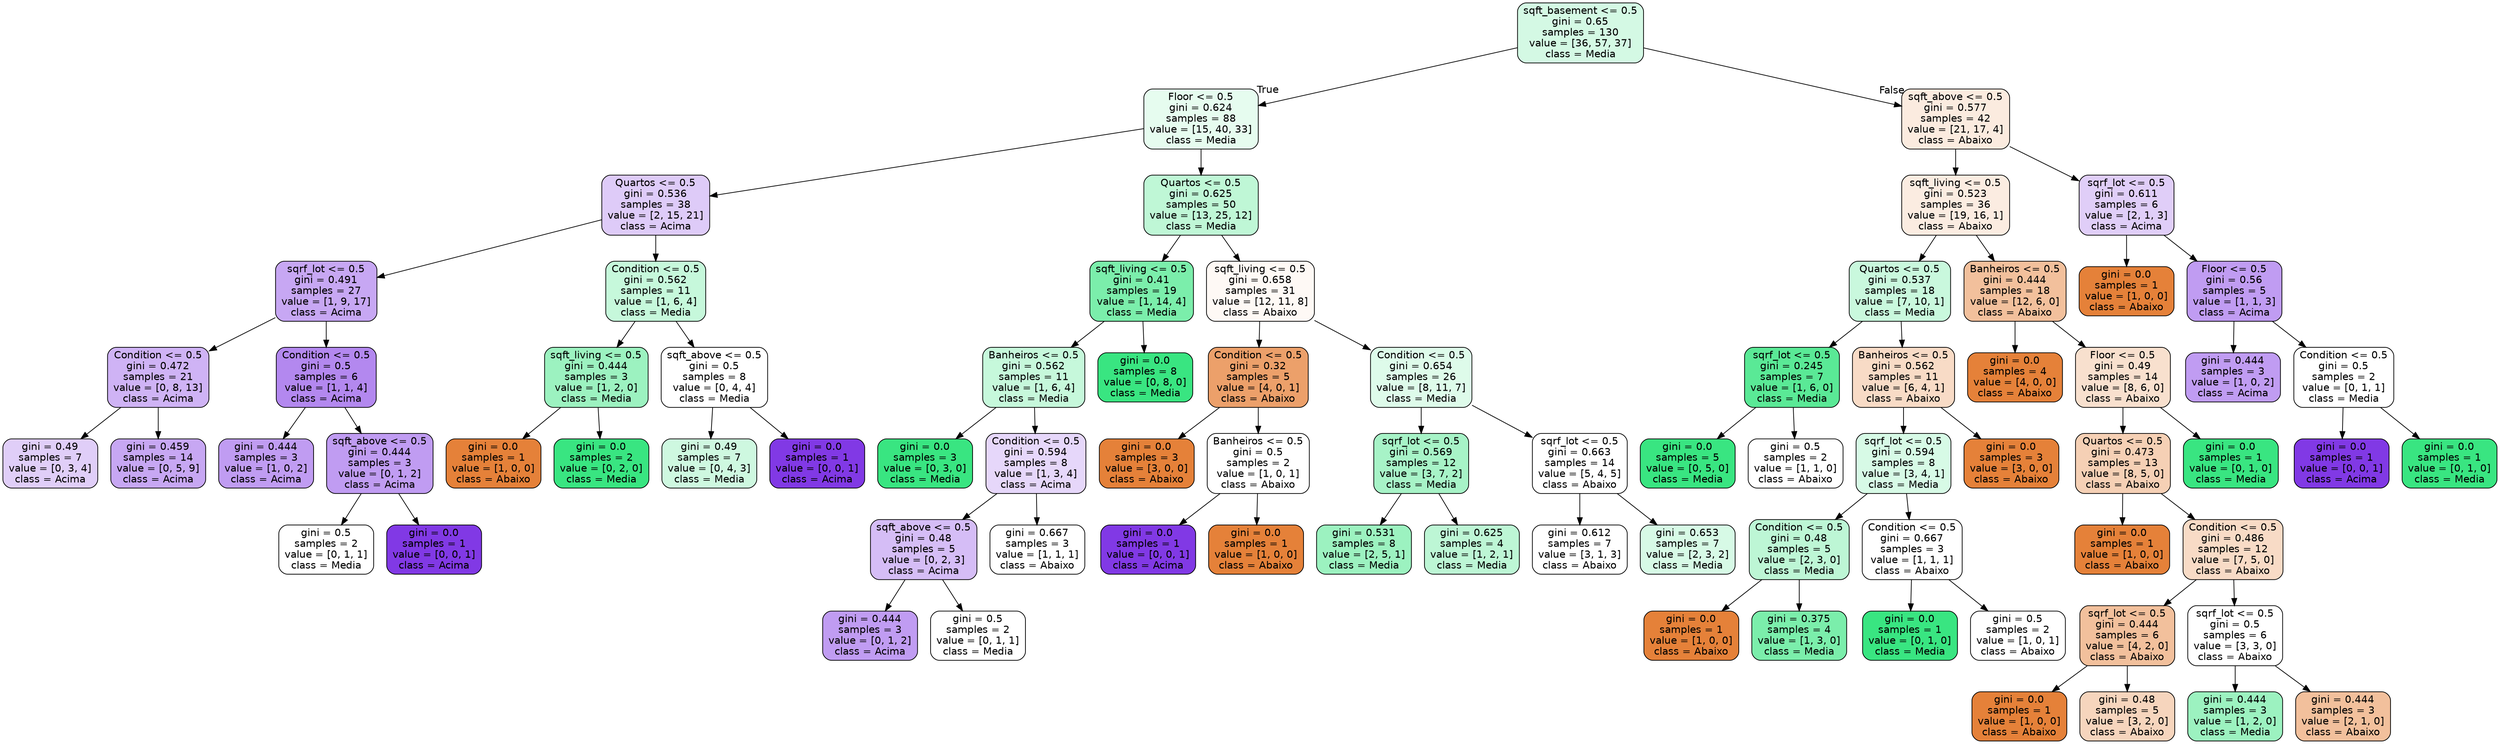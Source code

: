digraph Tree {
node [shape=box, style="filled, rounded", color="black", fontname=helvetica] ;
edge [fontname=helvetica] ;
0 [label="sqft_basement <= 0.5\ngini = 0.65\nsamples = 130\nvalue = [36, 57, 37]\nclass = Media", fillcolor="#d4f9e4"] ;
1 [label="Floor <= 0.5\ngini = 0.624\nsamples = 88\nvalue = [15, 40, 33]\nclass = Media", fillcolor="#e6fcef"] ;
0 -> 1 [labeldistance=2.5, labelangle=45, headlabel="True"] ;
2 [label="Quartos <= 0.5\ngini = 0.536\nsamples = 38\nvalue = [2, 15, 21]\nclass = Acima", fillcolor="#decbf8"] ;
1 -> 2 ;
3 [label="sqrf_lot <= 0.5\ngini = 0.491\nsamples = 27\nvalue = [1, 9, 17]\nclass = Acima", fillcolor="#c7a7f3"] ;
2 -> 3 ;
4 [label="Condition <= 0.5\ngini = 0.472\nsamples = 21\nvalue = [0, 8, 13]\nclass = Acima", fillcolor="#cfb3f5"] ;
3 -> 4 ;
5 [label="gini = 0.49\nsamples = 7\nvalue = [0, 3, 4]\nclass = Acima", fillcolor="#e0cef8"] ;
4 -> 5 ;
6 [label="gini = 0.459\nsamples = 14\nvalue = [0, 5, 9]\nclass = Acima", fillcolor="#c7a7f3"] ;
4 -> 6 ;
7 [label="Condition <= 0.5\ngini = 0.5\nsamples = 6\nvalue = [1, 1, 4]\nclass = Acima", fillcolor="#b388ef"] ;
3 -> 7 ;
8 [label="gini = 0.444\nsamples = 3\nvalue = [1, 0, 2]\nclass = Acima", fillcolor="#c09cf2"] ;
7 -> 8 ;
9 [label="sqft_above <= 0.5\ngini = 0.444\nsamples = 3\nvalue = [0, 1, 2]\nclass = Acima", fillcolor="#c09cf2"] ;
7 -> 9 ;
10 [label="gini = 0.5\nsamples = 2\nvalue = [0, 1, 1]\nclass = Media", fillcolor="#ffffff"] ;
9 -> 10 ;
11 [label="gini = 0.0\nsamples = 1\nvalue = [0, 0, 1]\nclass = Acima", fillcolor="#8139e5"] ;
9 -> 11 ;
12 [label="Condition <= 0.5\ngini = 0.562\nsamples = 11\nvalue = [1, 6, 4]\nclass = Media", fillcolor="#c6f8db"] ;
2 -> 12 ;
13 [label="sqft_living <= 0.5\ngini = 0.444\nsamples = 3\nvalue = [1, 2, 0]\nclass = Media", fillcolor="#9cf2c0"] ;
12 -> 13 ;
14 [label="gini = 0.0\nsamples = 1\nvalue = [1, 0, 0]\nclass = Abaixo", fillcolor="#e58139"] ;
13 -> 14 ;
15 [label="gini = 0.0\nsamples = 2\nvalue = [0, 2, 0]\nclass = Media", fillcolor="#39e581"] ;
13 -> 15 ;
16 [label="sqft_above <= 0.5\ngini = 0.5\nsamples = 8\nvalue = [0, 4, 4]\nclass = Media", fillcolor="#ffffff"] ;
12 -> 16 ;
17 [label="gini = 0.49\nsamples = 7\nvalue = [0, 4, 3]\nclass = Media", fillcolor="#cef8e0"] ;
16 -> 17 ;
18 [label="gini = 0.0\nsamples = 1\nvalue = [0, 0, 1]\nclass = Acima", fillcolor="#8139e5"] ;
16 -> 18 ;
19 [label="Quartos <= 0.5\ngini = 0.625\nsamples = 50\nvalue = [13, 25, 12]\nclass = Media", fillcolor="#bff7d6"] ;
1 -> 19 ;
20 [label="sqft_living <= 0.5\ngini = 0.41\nsamples = 19\nvalue = [1, 14, 4]\nclass = Media", fillcolor="#7beeab"] ;
19 -> 20 ;
21 [label="Banheiros <= 0.5\ngini = 0.562\nsamples = 11\nvalue = [1, 6, 4]\nclass = Media", fillcolor="#c6f8db"] ;
20 -> 21 ;
22 [label="gini = 0.0\nsamples = 3\nvalue = [0, 3, 0]\nclass = Media", fillcolor="#39e581"] ;
21 -> 22 ;
23 [label="Condition <= 0.5\ngini = 0.594\nsamples = 8\nvalue = [1, 3, 4]\nclass = Acima", fillcolor="#e6d7fa"] ;
21 -> 23 ;
24 [label="sqft_above <= 0.5\ngini = 0.48\nsamples = 5\nvalue = [0, 2, 3]\nclass = Acima", fillcolor="#d5bdf6"] ;
23 -> 24 ;
25 [label="gini = 0.444\nsamples = 3\nvalue = [0, 1, 2]\nclass = Acima", fillcolor="#c09cf2"] ;
24 -> 25 ;
26 [label="gini = 0.5\nsamples = 2\nvalue = [0, 1, 1]\nclass = Media", fillcolor="#ffffff"] ;
24 -> 26 ;
27 [label="gini = 0.667\nsamples = 3\nvalue = [1, 1, 1]\nclass = Abaixo", fillcolor="#ffffff"] ;
23 -> 27 ;
28 [label="gini = 0.0\nsamples = 8\nvalue = [0, 8, 0]\nclass = Media", fillcolor="#39e581"] ;
20 -> 28 ;
29 [label="sqft_living <= 0.5\ngini = 0.658\nsamples = 31\nvalue = [12, 11, 8]\nclass = Abaixo", fillcolor="#fef9f5"] ;
19 -> 29 ;
30 [label="Condition <= 0.5\ngini = 0.32\nsamples = 5\nvalue = [4, 0, 1]\nclass = Abaixo", fillcolor="#eca06a"] ;
29 -> 30 ;
31 [label="gini = 0.0\nsamples = 3\nvalue = [3, 0, 0]\nclass = Abaixo", fillcolor="#e58139"] ;
30 -> 31 ;
32 [label="Banheiros <= 0.5\ngini = 0.5\nsamples = 2\nvalue = [1, 0, 1]\nclass = Abaixo", fillcolor="#ffffff"] ;
30 -> 32 ;
33 [label="gini = 0.0\nsamples = 1\nvalue = [0, 0, 1]\nclass = Acima", fillcolor="#8139e5"] ;
32 -> 33 ;
34 [label="gini = 0.0\nsamples = 1\nvalue = [1, 0, 0]\nclass = Abaixo", fillcolor="#e58139"] ;
32 -> 34 ;
35 [label="Condition <= 0.5\ngini = 0.654\nsamples = 26\nvalue = [8, 11, 7]\nclass = Media", fillcolor="#defbea"] ;
29 -> 35 ;
36 [label="sqrf_lot <= 0.5\ngini = 0.569\nsamples = 12\nvalue = [3, 7, 2]\nclass = Media", fillcolor="#a7f3c7"] ;
35 -> 36 ;
37 [label="gini = 0.531\nsamples = 8\nvalue = [2, 5, 1]\nclass = Media", fillcolor="#9cf2c0"] ;
36 -> 37 ;
38 [label="gini = 0.625\nsamples = 4\nvalue = [1, 2, 1]\nclass = Media", fillcolor="#bdf6d5"] ;
36 -> 38 ;
39 [label="sqrf_lot <= 0.5\ngini = 0.663\nsamples = 14\nvalue = [5, 4, 5]\nclass = Abaixo", fillcolor="#ffffff"] ;
35 -> 39 ;
40 [label="gini = 0.612\nsamples = 7\nvalue = [3, 1, 3]\nclass = Abaixo", fillcolor="#ffffff"] ;
39 -> 40 ;
41 [label="gini = 0.653\nsamples = 7\nvalue = [2, 3, 2]\nclass = Media", fillcolor="#d7fae6"] ;
39 -> 41 ;
42 [label="sqft_above <= 0.5\ngini = 0.577\nsamples = 42\nvalue = [21, 17, 4]\nclass = Abaixo", fillcolor="#fbebdf"] ;
0 -> 42 [labeldistance=2.5, labelangle=-45, headlabel="False"] ;
43 [label="sqft_living <= 0.5\ngini = 0.523\nsamples = 36\nvalue = [19, 16, 1]\nclass = Abaixo", fillcolor="#fbece1"] ;
42 -> 43 ;
44 [label="Quartos <= 0.5\ngini = 0.537\nsamples = 18\nvalue = [7, 10, 1]\nclass = Media", fillcolor="#c9f8dd"] ;
43 -> 44 ;
45 [label="sqrf_lot <= 0.5\ngini = 0.245\nsamples = 7\nvalue = [1, 6, 0]\nclass = Media", fillcolor="#5ae996"] ;
44 -> 45 ;
46 [label="gini = 0.0\nsamples = 5\nvalue = [0, 5, 0]\nclass = Media", fillcolor="#39e581"] ;
45 -> 46 ;
47 [label="gini = 0.5\nsamples = 2\nvalue = [1, 1, 0]\nclass = Abaixo", fillcolor="#ffffff"] ;
45 -> 47 ;
48 [label="Banheiros <= 0.5\ngini = 0.562\nsamples = 11\nvalue = [6, 4, 1]\nclass = Abaixo", fillcolor="#f8dbc6"] ;
44 -> 48 ;
49 [label="sqrf_lot <= 0.5\ngini = 0.594\nsamples = 8\nvalue = [3, 4, 1]\nclass = Media", fillcolor="#d7fae6"] ;
48 -> 49 ;
50 [label="Condition <= 0.5\ngini = 0.48\nsamples = 5\nvalue = [2, 3, 0]\nclass = Media", fillcolor="#bdf6d5"] ;
49 -> 50 ;
51 [label="gini = 0.0\nsamples = 1\nvalue = [1, 0, 0]\nclass = Abaixo", fillcolor="#e58139"] ;
50 -> 51 ;
52 [label="gini = 0.375\nsamples = 4\nvalue = [1, 3, 0]\nclass = Media", fillcolor="#7beeab"] ;
50 -> 52 ;
53 [label="Condition <= 0.5\ngini = 0.667\nsamples = 3\nvalue = [1, 1, 1]\nclass = Abaixo", fillcolor="#ffffff"] ;
49 -> 53 ;
54 [label="gini = 0.0\nsamples = 1\nvalue = [0, 1, 0]\nclass = Media", fillcolor="#39e581"] ;
53 -> 54 ;
55 [label="gini = 0.5\nsamples = 2\nvalue = [1, 0, 1]\nclass = Abaixo", fillcolor="#ffffff"] ;
53 -> 55 ;
56 [label="gini = 0.0\nsamples = 3\nvalue = [3, 0, 0]\nclass = Abaixo", fillcolor="#e58139"] ;
48 -> 56 ;
57 [label="Banheiros <= 0.5\ngini = 0.444\nsamples = 18\nvalue = [12, 6, 0]\nclass = Abaixo", fillcolor="#f2c09c"] ;
43 -> 57 ;
58 [label="gini = 0.0\nsamples = 4\nvalue = [4, 0, 0]\nclass = Abaixo", fillcolor="#e58139"] ;
57 -> 58 ;
59 [label="Floor <= 0.5\ngini = 0.49\nsamples = 14\nvalue = [8, 6, 0]\nclass = Abaixo", fillcolor="#f8e0ce"] ;
57 -> 59 ;
60 [label="Quartos <= 0.5\ngini = 0.473\nsamples = 13\nvalue = [8, 5, 0]\nclass = Abaixo", fillcolor="#f5d0b5"] ;
59 -> 60 ;
61 [label="gini = 0.0\nsamples = 1\nvalue = [1, 0, 0]\nclass = Abaixo", fillcolor="#e58139"] ;
60 -> 61 ;
62 [label="Condition <= 0.5\ngini = 0.486\nsamples = 12\nvalue = [7, 5, 0]\nclass = Abaixo", fillcolor="#f8dbc6"] ;
60 -> 62 ;
63 [label="sqrf_lot <= 0.5\ngini = 0.444\nsamples = 6\nvalue = [4, 2, 0]\nclass = Abaixo", fillcolor="#f2c09c"] ;
62 -> 63 ;
64 [label="gini = 0.0\nsamples = 1\nvalue = [1, 0, 0]\nclass = Abaixo", fillcolor="#e58139"] ;
63 -> 64 ;
65 [label="gini = 0.48\nsamples = 5\nvalue = [3, 2, 0]\nclass = Abaixo", fillcolor="#f6d5bd"] ;
63 -> 65 ;
66 [label="sqrf_lot <= 0.5\ngini = 0.5\nsamples = 6\nvalue = [3, 3, 0]\nclass = Abaixo", fillcolor="#ffffff"] ;
62 -> 66 ;
67 [label="gini = 0.444\nsamples = 3\nvalue = [1, 2, 0]\nclass = Media", fillcolor="#9cf2c0"] ;
66 -> 67 ;
68 [label="gini = 0.444\nsamples = 3\nvalue = [2, 1, 0]\nclass = Abaixo", fillcolor="#f2c09c"] ;
66 -> 68 ;
69 [label="gini = 0.0\nsamples = 1\nvalue = [0, 1, 0]\nclass = Media", fillcolor="#39e581"] ;
59 -> 69 ;
70 [label="sqrf_lot <= 0.5\ngini = 0.611\nsamples = 6\nvalue = [2, 1, 3]\nclass = Acima", fillcolor="#e0cef8"] ;
42 -> 70 ;
71 [label="gini = 0.0\nsamples = 1\nvalue = [1, 0, 0]\nclass = Abaixo", fillcolor="#e58139"] ;
70 -> 71 ;
72 [label="Floor <= 0.5\ngini = 0.56\nsamples = 5\nvalue = [1, 1, 3]\nclass = Acima", fillcolor="#c09cf2"] ;
70 -> 72 ;
73 [label="gini = 0.444\nsamples = 3\nvalue = [1, 0, 2]\nclass = Acima", fillcolor="#c09cf2"] ;
72 -> 73 ;
74 [label="Condition <= 0.5\ngini = 0.5\nsamples = 2\nvalue = [0, 1, 1]\nclass = Media", fillcolor="#ffffff"] ;
72 -> 74 ;
75 [label="gini = 0.0\nsamples = 1\nvalue = [0, 0, 1]\nclass = Acima", fillcolor="#8139e5"] ;
74 -> 75 ;
76 [label="gini = 0.0\nsamples = 1\nvalue = [0, 1, 0]\nclass = Media", fillcolor="#39e581"] ;
74 -> 76 ;
}
